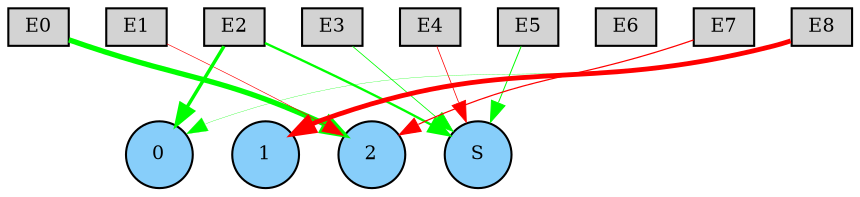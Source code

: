 digraph {
	node [fontsize=9 height=0.2 shape=circle width=0.2]
	subgraph inputs {
		node [shape=box style=filled]
		rank=source
		E0 [fillcolor=lightgray]
		E1 [fillcolor=lightgray]
		E0 -> E1 [style=invis]
		E2 [fillcolor=lightgray]
		E1 -> E2 [style=invis]
		E3 [fillcolor=lightgray]
		E2 -> E3 [style=invis]
		E4 [fillcolor=lightgray]
		E3 -> E4 [style=invis]
		E5 [fillcolor=lightgray]
		E4 -> E5 [style=invis]
		E6 [fillcolor=lightgray]
		E5 -> E6 [style=invis]
		E7 [fillcolor=lightgray]
		E6 -> E7 [style=invis]
		E8 [fillcolor=lightgray]
		E7 -> E8 [style=invis]
	}
	subgraph outputs {
		node [style=filled]
		rank=sink
		0 [fillcolor=lightskyblue fontsize=9 height=0.2 shape=circle width=0.2]
		1 [fillcolor=lightskyblue fontsize=9 height=0.2 shape=circle width=0.2]
		0 -> 1 [style=invis]
		2 [fillcolor=lightskyblue fontsize=9 height=0.2 shape=circle width=0.2]
		1 -> 2 [style=invis]
		S [fillcolor=lightskyblue fontsize=9 height=0.2 shape=circle width=0.2]
		2 -> S [style=invis]
	}
	E8 -> 1 [color=red penwidth=2.3068551578238607 style=solid]
	E0 -> 2 [color=green penwidth=2.5555101706741086 style=solid]
	E2 -> 0 [color=green penwidth=1.6469623168259622 style=solid]
	E2 -> S [color=green penwidth=1.1124494814261752 style=solid]
	E3 -> S [color=green penwidth=0.38469886696207845 style=solid]
	E1 -> 2 [color=red penwidth=0.30326022577179723 style=solid]
	E7 -> 2 [color=red penwidth=0.5875612755855472 style=solid]
	E8 -> 0 [color=green penwidth=0.14743879403150556 style=solid]
	E4 -> S [color=red penwidth=0.36112992809939415 style=solid]
	E5 -> S [color=green penwidth=0.4732044390778366 style=solid]
}
